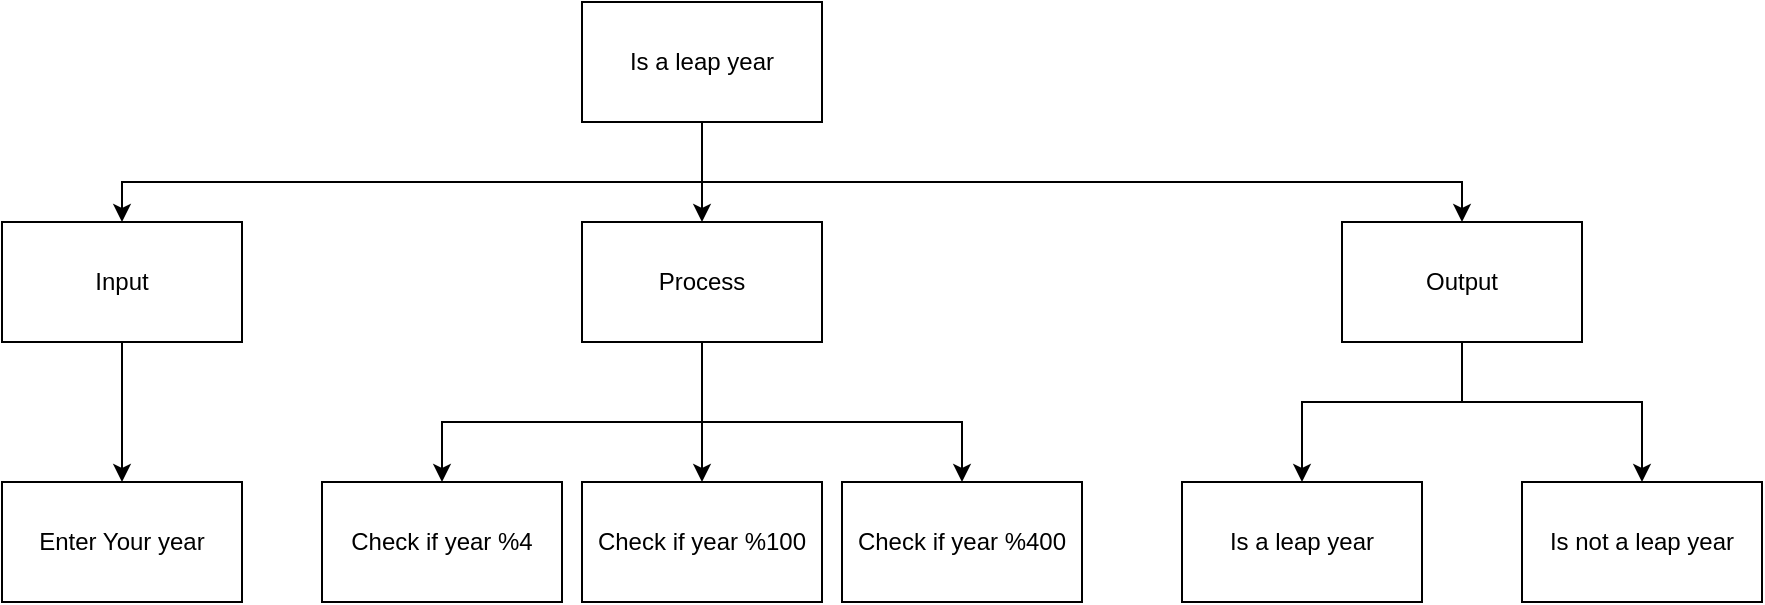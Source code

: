 <mxfile>
    <diagram id="Ek28gAYluiZjqxpAqC49" name="Page-1">
        <mxGraphModel dx="1817" dy="2104" grid="1" gridSize="10" guides="1" tooltips="1" connect="1" arrows="1" fold="1" page="1" pageScale="1" pageWidth="827" pageHeight="1169" math="0" shadow="0">
            <root>
                <mxCell id="0"/>
                <mxCell id="1" parent="0"/>
                <mxCell id="2" style="edgeStyle=none;html=1;entryX=0.5;entryY=0;entryDx=0;entryDy=0;rounded=0;" parent="1" source="5" target="8" edge="1">
                    <mxGeometry relative="1" as="geometry"/>
                </mxCell>
                <mxCell id="3" style="edgeStyle=none;rounded=0;html=1;entryX=0.5;entryY=0;entryDx=0;entryDy=0;" parent="1" target="6" edge="1">
                    <mxGeometry relative="1" as="geometry">
                        <mxPoint x="260" y="-390.0" as="sourcePoint"/>
                        <Array as="points">
                            <mxPoint x="-30" y="-390"/>
                        </Array>
                    </mxGeometry>
                </mxCell>
                <mxCell id="35" style="edgeStyle=none;html=1;entryX=0.5;entryY=0;entryDx=0;entryDy=0;rounded=0;" parent="1" target="10" edge="1">
                    <mxGeometry relative="1" as="geometry">
                        <mxPoint x="260" y="-390" as="sourcePoint"/>
                        <Array as="points">
                            <mxPoint x="640" y="-390"/>
                        </Array>
                    </mxGeometry>
                </mxCell>
                <mxCell id="5" value="Is a leap year" style="rounded=0;whiteSpace=wrap;html=1;" parent="1" vertex="1">
                    <mxGeometry x="200" y="-480" width="120" height="60" as="geometry"/>
                </mxCell>
                <mxCell id="19" value="" style="edgeStyle=none;html=1;" parent="1" source="6" target="11" edge="1">
                    <mxGeometry relative="1" as="geometry"/>
                </mxCell>
                <mxCell id="6" value="Input" style="rounded=0;whiteSpace=wrap;html=1;" parent="1" vertex="1">
                    <mxGeometry x="-90" y="-370" width="120" height="60" as="geometry"/>
                </mxCell>
                <mxCell id="38" style="edgeStyle=none;html=1;entryX=0.5;entryY=0;entryDx=0;entryDy=0;rounded=0;" edge="1" parent="1" target="13">
                    <mxGeometry relative="1" as="geometry">
                        <mxPoint x="260" y="-270" as="sourcePoint"/>
                        <Array as="points">
                            <mxPoint x="130" y="-270"/>
                        </Array>
                    </mxGeometry>
                </mxCell>
                <mxCell id="39" style="edgeStyle=none;html=1;entryX=0.5;entryY=0;entryDx=0;entryDy=0;" edge="1" parent="1" source="8" target="32">
                    <mxGeometry relative="1" as="geometry"/>
                </mxCell>
                <mxCell id="40" style="edgeStyle=none;html=1;entryX=0.5;entryY=0;entryDx=0;entryDy=0;rounded=0;" edge="1" parent="1" target="33">
                    <mxGeometry relative="1" as="geometry">
                        <mxPoint x="260" y="-270" as="sourcePoint"/>
                        <Array as="points">
                            <mxPoint x="390" y="-270"/>
                        </Array>
                    </mxGeometry>
                </mxCell>
                <mxCell id="8" value="Process" style="rounded=0;whiteSpace=wrap;html=1;" parent="1" vertex="1">
                    <mxGeometry x="200" y="-370" width="120" height="60" as="geometry"/>
                </mxCell>
                <mxCell id="41" style="edgeStyle=none;rounded=0;html=1;endArrow=none;endFill=0;" edge="1" parent="1" source="10">
                    <mxGeometry relative="1" as="geometry">
                        <mxPoint x="640" y="-280" as="targetPoint"/>
                    </mxGeometry>
                </mxCell>
                <mxCell id="42" style="edgeStyle=none;rounded=0;html=1;entryX=0.5;entryY=0;entryDx=0;entryDy=0;endArrow=classic;endFill=1;" edge="1" parent="1" target="30">
                    <mxGeometry relative="1" as="geometry">
                        <mxPoint x="640" y="-280" as="sourcePoint"/>
                        <Array as="points">
                            <mxPoint x="730" y="-280"/>
                        </Array>
                    </mxGeometry>
                </mxCell>
                <mxCell id="43" style="edgeStyle=none;rounded=0;html=1;entryX=0.5;entryY=0;entryDx=0;entryDy=0;endArrow=classic;endFill=1;" edge="1" parent="1" target="14">
                    <mxGeometry relative="1" as="geometry">
                        <mxPoint x="640" y="-280" as="sourcePoint"/>
                        <Array as="points">
                            <mxPoint x="560" y="-280"/>
                        </Array>
                    </mxGeometry>
                </mxCell>
                <mxCell id="10" value="Output" style="rounded=0;whiteSpace=wrap;html=1;" parent="1" vertex="1">
                    <mxGeometry x="580" y="-370" width="120" height="60" as="geometry"/>
                </mxCell>
                <mxCell id="11" value="Enter Your year" style="rounded=0;whiteSpace=wrap;html=1;" parent="1" vertex="1">
                    <mxGeometry x="-90" y="-240" width="120" height="60" as="geometry"/>
                </mxCell>
                <mxCell id="13" value="Check if year %4" style="rounded=0;whiteSpace=wrap;html=1;" parent="1" vertex="1">
                    <mxGeometry x="70" y="-240" width="120" height="60" as="geometry"/>
                </mxCell>
                <mxCell id="14" value="Is a leap year" style="rounded=0;whiteSpace=wrap;html=1;" parent="1" vertex="1">
                    <mxGeometry x="500" y="-240" width="120" height="60" as="geometry"/>
                </mxCell>
                <mxCell id="30" value="Is not a leap year" style="rounded=0;whiteSpace=wrap;html=1;" parent="1" vertex="1">
                    <mxGeometry x="670" y="-240" width="120" height="60" as="geometry"/>
                </mxCell>
                <mxCell id="32" value="Check if year %100" style="rounded=0;whiteSpace=wrap;html=1;" parent="1" vertex="1">
                    <mxGeometry x="200" y="-240" width="120" height="60" as="geometry"/>
                </mxCell>
                <mxCell id="33" value="Check if year %400" style="rounded=0;whiteSpace=wrap;html=1;" parent="1" vertex="1">
                    <mxGeometry x="330" y="-240" width="120" height="60" as="geometry"/>
                </mxCell>
            </root>
        </mxGraphModel>
    </diagram>
</mxfile>